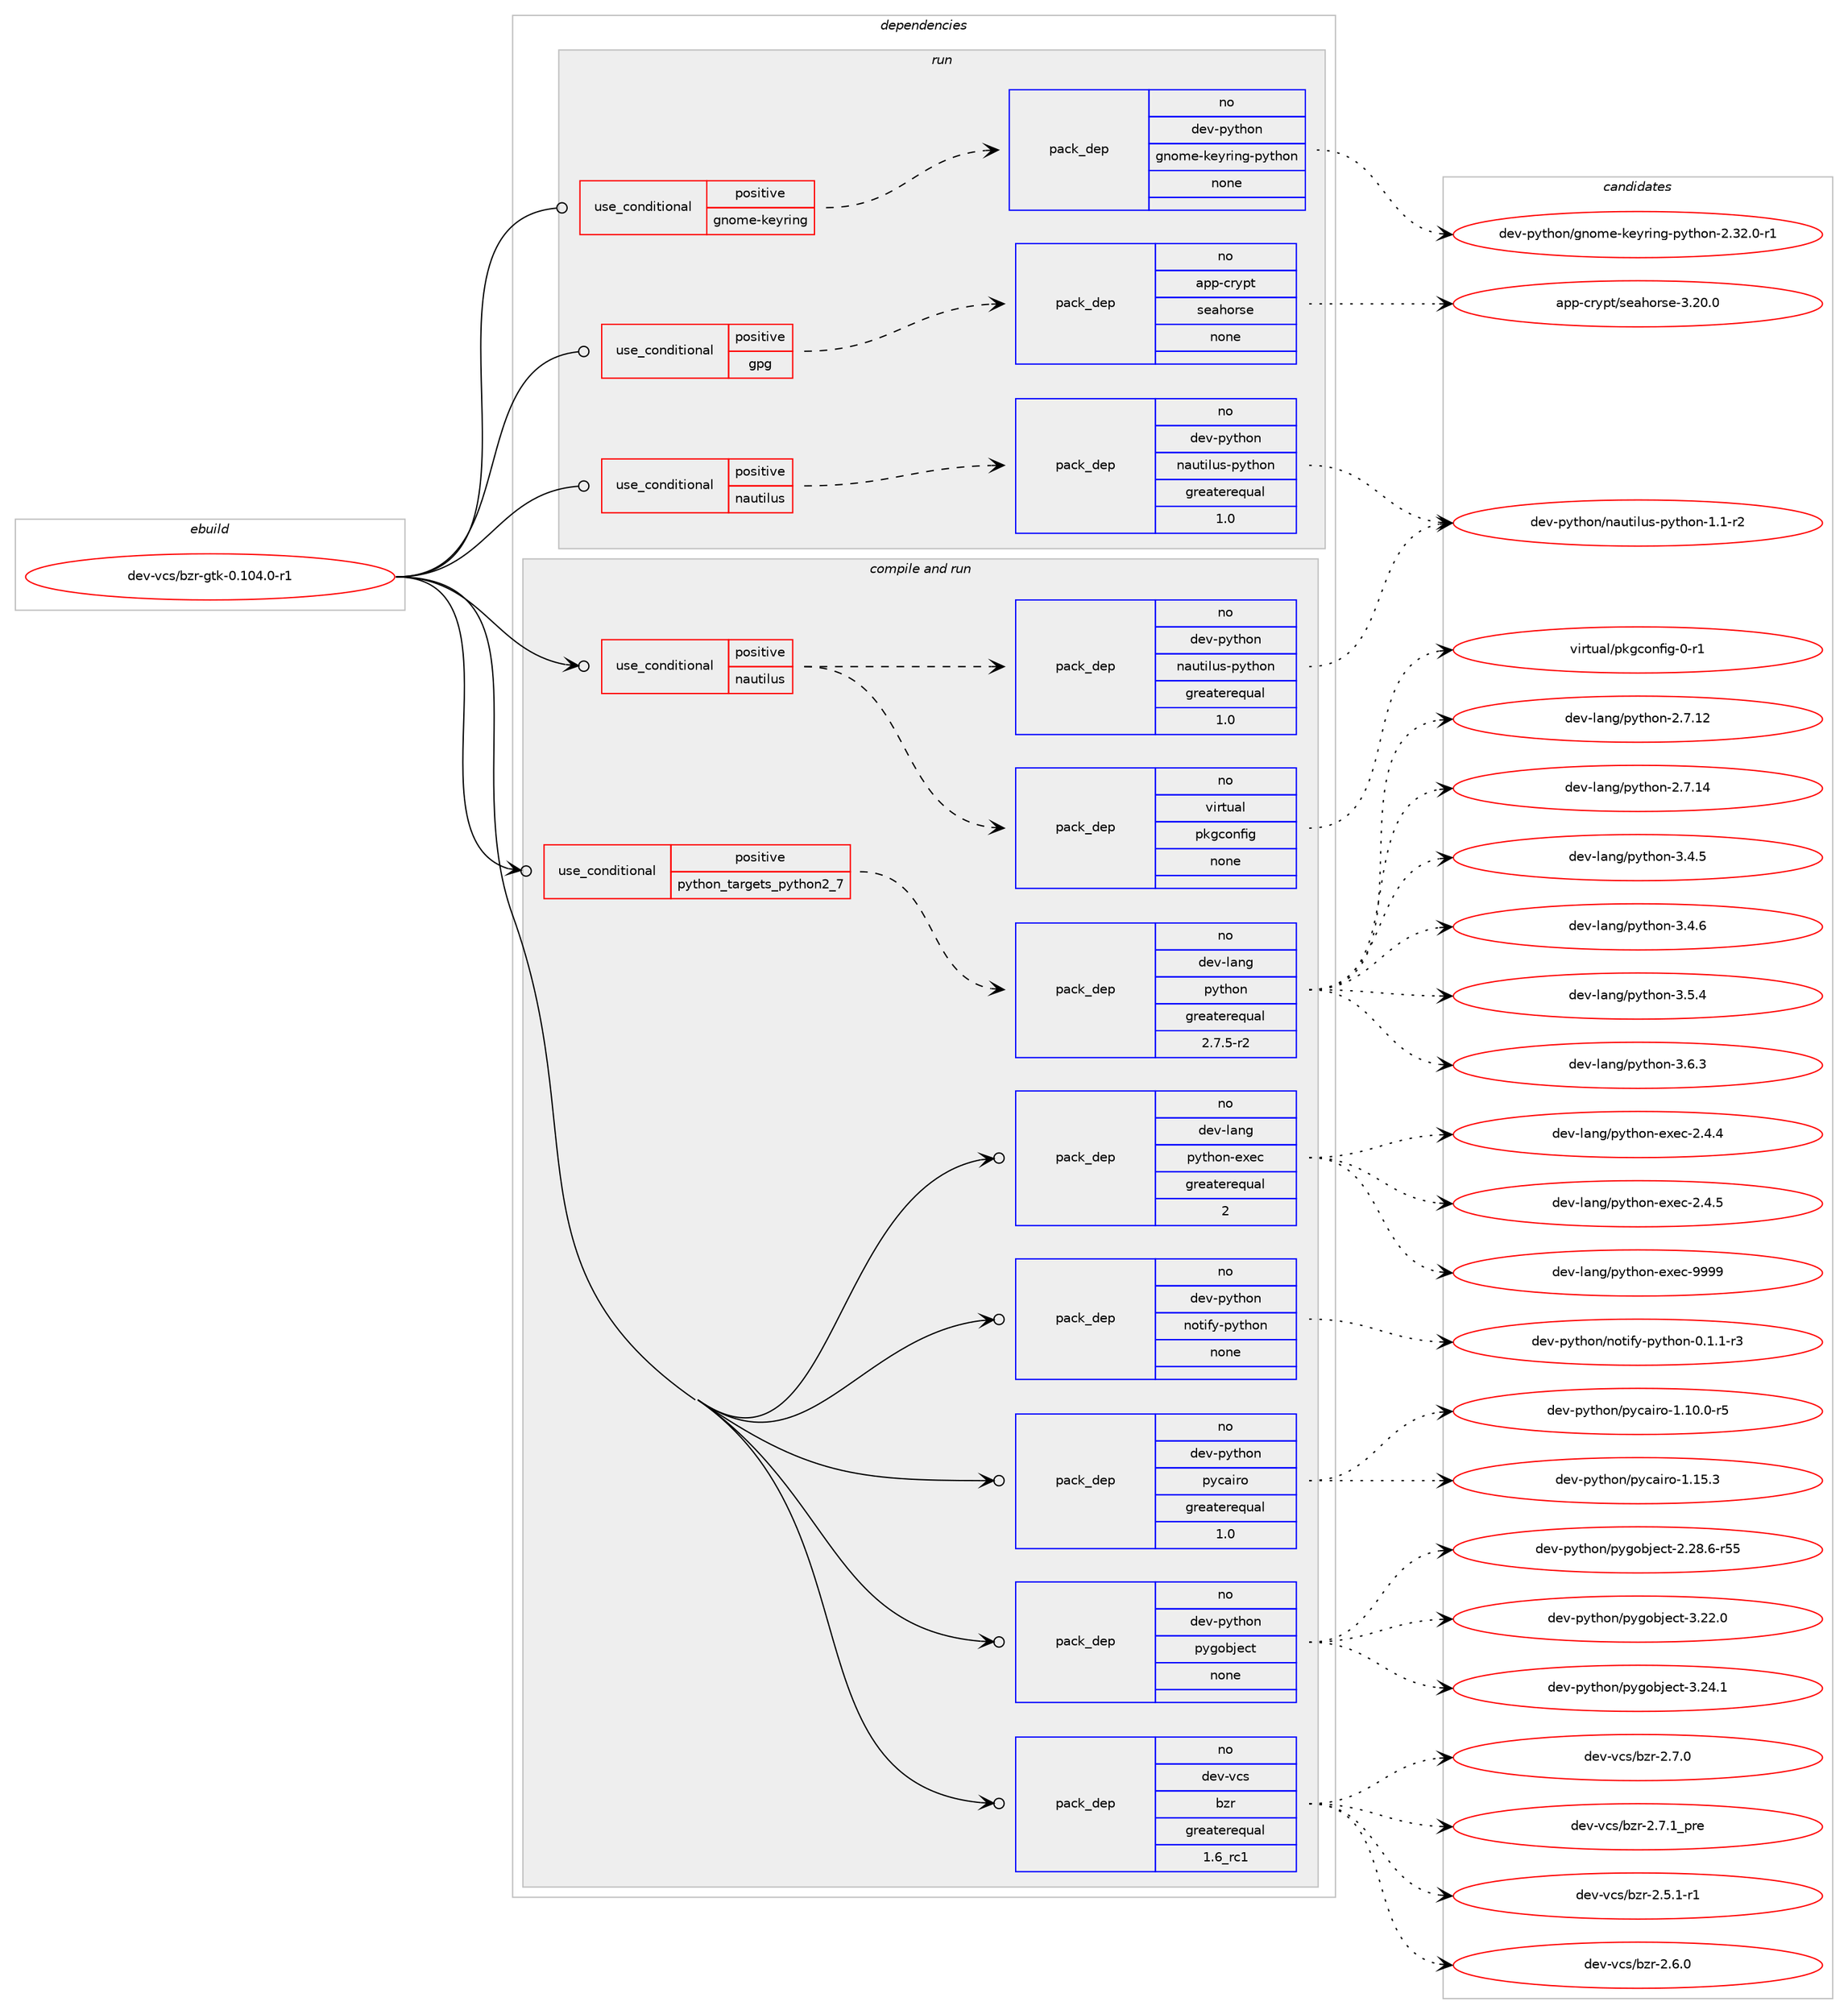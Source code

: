 digraph prolog {

# *************
# Graph options
# *************

newrank=true;
concentrate=true;
compound=true;
graph [rankdir=LR,fontname=Helvetica,fontsize=10,ranksep=1.5];#, ranksep=2.5, nodesep=0.2];
edge  [arrowhead=vee];
node  [fontname=Helvetica,fontsize=10];

# **********
# The ebuild
# **********

subgraph cluster_leftcol {
color=gray;
rank=same;
label=<<i>ebuild</i>>;
id [label="dev-vcs/bzr-gtk-0.104.0-r1", color=red, width=4, href="../dev-vcs/bzr-gtk-0.104.0-r1.svg"];
}

# ****************
# The dependencies
# ****************

subgraph cluster_midcol {
color=gray;
label=<<i>dependencies</i>>;
subgraph cluster_compile {
fillcolor="#eeeeee";
style=filled;
label=<<i>compile</i>>;
}
subgraph cluster_compileandrun {
fillcolor="#eeeeee";
style=filled;
label=<<i>compile and run</i>>;
subgraph cond78948 {
dependency289551 [label=<<TABLE BORDER="0" CELLBORDER="1" CELLSPACING="0" CELLPADDING="4"><TR><TD ROWSPAN="3" CELLPADDING="10">use_conditional</TD></TR><TR><TD>positive</TD></TR><TR><TD>nautilus</TD></TR></TABLE>>, shape=none, color=red];
subgraph pack206289 {
dependency289552 [label=<<TABLE BORDER="0" CELLBORDER="1" CELLSPACING="0" CELLPADDING="4" WIDTH="220"><TR><TD ROWSPAN="6" CELLPADDING="30">pack_dep</TD></TR><TR><TD WIDTH="110">no</TD></TR><TR><TD>dev-python</TD></TR><TR><TD>nautilus-python</TD></TR><TR><TD>greaterequal</TD></TR><TR><TD>1.0</TD></TR></TABLE>>, shape=none, color=blue];
}
dependency289551:e -> dependency289552:w [weight=20,style="dashed",arrowhead="vee"];
subgraph pack206290 {
dependency289553 [label=<<TABLE BORDER="0" CELLBORDER="1" CELLSPACING="0" CELLPADDING="4" WIDTH="220"><TR><TD ROWSPAN="6" CELLPADDING="30">pack_dep</TD></TR><TR><TD WIDTH="110">no</TD></TR><TR><TD>virtual</TD></TR><TR><TD>pkgconfig</TD></TR><TR><TD>none</TD></TR><TR><TD></TD></TR></TABLE>>, shape=none, color=blue];
}
dependency289551:e -> dependency289553:w [weight=20,style="dashed",arrowhead="vee"];
}
id:e -> dependency289551:w [weight=20,style="solid",arrowhead="odotvee"];
subgraph cond78949 {
dependency289554 [label=<<TABLE BORDER="0" CELLBORDER="1" CELLSPACING="0" CELLPADDING="4"><TR><TD ROWSPAN="3" CELLPADDING="10">use_conditional</TD></TR><TR><TD>positive</TD></TR><TR><TD>python_targets_python2_7</TD></TR></TABLE>>, shape=none, color=red];
subgraph pack206291 {
dependency289555 [label=<<TABLE BORDER="0" CELLBORDER="1" CELLSPACING="0" CELLPADDING="4" WIDTH="220"><TR><TD ROWSPAN="6" CELLPADDING="30">pack_dep</TD></TR><TR><TD WIDTH="110">no</TD></TR><TR><TD>dev-lang</TD></TR><TR><TD>python</TD></TR><TR><TD>greaterequal</TD></TR><TR><TD>2.7.5-r2</TD></TR></TABLE>>, shape=none, color=blue];
}
dependency289554:e -> dependency289555:w [weight=20,style="dashed",arrowhead="vee"];
}
id:e -> dependency289554:w [weight=20,style="solid",arrowhead="odotvee"];
subgraph pack206292 {
dependency289556 [label=<<TABLE BORDER="0" CELLBORDER="1" CELLSPACING="0" CELLPADDING="4" WIDTH="220"><TR><TD ROWSPAN="6" CELLPADDING="30">pack_dep</TD></TR><TR><TD WIDTH="110">no</TD></TR><TR><TD>dev-lang</TD></TR><TR><TD>python-exec</TD></TR><TR><TD>greaterequal</TD></TR><TR><TD>2</TD></TR></TABLE>>, shape=none, color=blue];
}
id:e -> dependency289556:w [weight=20,style="solid",arrowhead="odotvee"];
subgraph pack206293 {
dependency289557 [label=<<TABLE BORDER="0" CELLBORDER="1" CELLSPACING="0" CELLPADDING="4" WIDTH="220"><TR><TD ROWSPAN="6" CELLPADDING="30">pack_dep</TD></TR><TR><TD WIDTH="110">no</TD></TR><TR><TD>dev-python</TD></TR><TR><TD>notify-python</TD></TR><TR><TD>none</TD></TR><TR><TD></TD></TR></TABLE>>, shape=none, color=blue];
}
id:e -> dependency289557:w [weight=20,style="solid",arrowhead="odotvee"];
subgraph pack206294 {
dependency289558 [label=<<TABLE BORDER="0" CELLBORDER="1" CELLSPACING="0" CELLPADDING="4" WIDTH="220"><TR><TD ROWSPAN="6" CELLPADDING="30">pack_dep</TD></TR><TR><TD WIDTH="110">no</TD></TR><TR><TD>dev-python</TD></TR><TR><TD>pycairo</TD></TR><TR><TD>greaterequal</TD></TR><TR><TD>1.0</TD></TR></TABLE>>, shape=none, color=blue];
}
id:e -> dependency289558:w [weight=20,style="solid",arrowhead="odotvee"];
subgraph pack206295 {
dependency289559 [label=<<TABLE BORDER="0" CELLBORDER="1" CELLSPACING="0" CELLPADDING="4" WIDTH="220"><TR><TD ROWSPAN="6" CELLPADDING="30">pack_dep</TD></TR><TR><TD WIDTH="110">no</TD></TR><TR><TD>dev-python</TD></TR><TR><TD>pygobject</TD></TR><TR><TD>none</TD></TR><TR><TD></TD></TR></TABLE>>, shape=none, color=blue];
}
id:e -> dependency289559:w [weight=20,style="solid",arrowhead="odotvee"];
subgraph pack206296 {
dependency289560 [label=<<TABLE BORDER="0" CELLBORDER="1" CELLSPACING="0" CELLPADDING="4" WIDTH="220"><TR><TD ROWSPAN="6" CELLPADDING="30">pack_dep</TD></TR><TR><TD WIDTH="110">no</TD></TR><TR><TD>dev-vcs</TD></TR><TR><TD>bzr</TD></TR><TR><TD>greaterequal</TD></TR><TR><TD>1.6_rc1</TD></TR></TABLE>>, shape=none, color=blue];
}
id:e -> dependency289560:w [weight=20,style="solid",arrowhead="odotvee"];
}
subgraph cluster_run {
fillcolor="#eeeeee";
style=filled;
label=<<i>run</i>>;
subgraph cond78950 {
dependency289561 [label=<<TABLE BORDER="0" CELLBORDER="1" CELLSPACING="0" CELLPADDING="4"><TR><TD ROWSPAN="3" CELLPADDING="10">use_conditional</TD></TR><TR><TD>positive</TD></TR><TR><TD>gnome-keyring</TD></TR></TABLE>>, shape=none, color=red];
subgraph pack206297 {
dependency289562 [label=<<TABLE BORDER="0" CELLBORDER="1" CELLSPACING="0" CELLPADDING="4" WIDTH="220"><TR><TD ROWSPAN="6" CELLPADDING="30">pack_dep</TD></TR><TR><TD WIDTH="110">no</TD></TR><TR><TD>dev-python</TD></TR><TR><TD>gnome-keyring-python</TD></TR><TR><TD>none</TD></TR><TR><TD></TD></TR></TABLE>>, shape=none, color=blue];
}
dependency289561:e -> dependency289562:w [weight=20,style="dashed",arrowhead="vee"];
}
id:e -> dependency289561:w [weight=20,style="solid",arrowhead="odot"];
subgraph cond78951 {
dependency289563 [label=<<TABLE BORDER="0" CELLBORDER="1" CELLSPACING="0" CELLPADDING="4"><TR><TD ROWSPAN="3" CELLPADDING="10">use_conditional</TD></TR><TR><TD>positive</TD></TR><TR><TD>gpg</TD></TR></TABLE>>, shape=none, color=red];
subgraph pack206298 {
dependency289564 [label=<<TABLE BORDER="0" CELLBORDER="1" CELLSPACING="0" CELLPADDING="4" WIDTH="220"><TR><TD ROWSPAN="6" CELLPADDING="30">pack_dep</TD></TR><TR><TD WIDTH="110">no</TD></TR><TR><TD>app-crypt</TD></TR><TR><TD>seahorse</TD></TR><TR><TD>none</TD></TR><TR><TD></TD></TR></TABLE>>, shape=none, color=blue];
}
dependency289563:e -> dependency289564:w [weight=20,style="dashed",arrowhead="vee"];
}
id:e -> dependency289563:w [weight=20,style="solid",arrowhead="odot"];
subgraph cond78952 {
dependency289565 [label=<<TABLE BORDER="0" CELLBORDER="1" CELLSPACING="0" CELLPADDING="4"><TR><TD ROWSPAN="3" CELLPADDING="10">use_conditional</TD></TR><TR><TD>positive</TD></TR><TR><TD>nautilus</TD></TR></TABLE>>, shape=none, color=red];
subgraph pack206299 {
dependency289566 [label=<<TABLE BORDER="0" CELLBORDER="1" CELLSPACING="0" CELLPADDING="4" WIDTH="220"><TR><TD ROWSPAN="6" CELLPADDING="30">pack_dep</TD></TR><TR><TD WIDTH="110">no</TD></TR><TR><TD>dev-python</TD></TR><TR><TD>nautilus-python</TD></TR><TR><TD>greaterequal</TD></TR><TR><TD>1.0</TD></TR></TABLE>>, shape=none, color=blue];
}
dependency289565:e -> dependency289566:w [weight=20,style="dashed",arrowhead="vee"];
}
id:e -> dependency289565:w [weight=20,style="solid",arrowhead="odot"];
}
}

# **************
# The candidates
# **************

subgraph cluster_choices {
rank=same;
color=gray;
label=<<i>candidates</i>>;

subgraph choice206289 {
color=black;
nodesep=1;
choice10010111845112121116104111110471109711711610510811711545112121116104111110454946494511450 [label="dev-python/nautilus-python-1.1-r2", color=red, width=4,href="../dev-python/nautilus-python-1.1-r2.svg"];
dependency289552:e -> choice10010111845112121116104111110471109711711610510811711545112121116104111110454946494511450:w [style=dotted,weight="100"];
}
subgraph choice206290 {
color=black;
nodesep=1;
choice11810511411611797108471121071039911111010210510345484511449 [label="virtual/pkgconfig-0-r1", color=red, width=4,href="../virtual/pkgconfig-0-r1.svg"];
dependency289553:e -> choice11810511411611797108471121071039911111010210510345484511449:w [style=dotted,weight="100"];
}
subgraph choice206291 {
color=black;
nodesep=1;
choice10010111845108971101034711212111610411111045504655464950 [label="dev-lang/python-2.7.12", color=red, width=4,href="../dev-lang/python-2.7.12.svg"];
choice10010111845108971101034711212111610411111045504655464952 [label="dev-lang/python-2.7.14", color=red, width=4,href="../dev-lang/python-2.7.14.svg"];
choice100101118451089711010347112121116104111110455146524653 [label="dev-lang/python-3.4.5", color=red, width=4,href="../dev-lang/python-3.4.5.svg"];
choice100101118451089711010347112121116104111110455146524654 [label="dev-lang/python-3.4.6", color=red, width=4,href="../dev-lang/python-3.4.6.svg"];
choice100101118451089711010347112121116104111110455146534652 [label="dev-lang/python-3.5.4", color=red, width=4,href="../dev-lang/python-3.5.4.svg"];
choice100101118451089711010347112121116104111110455146544651 [label="dev-lang/python-3.6.3", color=red, width=4,href="../dev-lang/python-3.6.3.svg"];
dependency289555:e -> choice10010111845108971101034711212111610411111045504655464950:w [style=dotted,weight="100"];
dependency289555:e -> choice10010111845108971101034711212111610411111045504655464952:w [style=dotted,weight="100"];
dependency289555:e -> choice100101118451089711010347112121116104111110455146524653:w [style=dotted,weight="100"];
dependency289555:e -> choice100101118451089711010347112121116104111110455146524654:w [style=dotted,weight="100"];
dependency289555:e -> choice100101118451089711010347112121116104111110455146534652:w [style=dotted,weight="100"];
dependency289555:e -> choice100101118451089711010347112121116104111110455146544651:w [style=dotted,weight="100"];
}
subgraph choice206292 {
color=black;
nodesep=1;
choice1001011184510897110103471121211161041111104510112010199455046524652 [label="dev-lang/python-exec-2.4.4", color=red, width=4,href="../dev-lang/python-exec-2.4.4.svg"];
choice1001011184510897110103471121211161041111104510112010199455046524653 [label="dev-lang/python-exec-2.4.5", color=red, width=4,href="../dev-lang/python-exec-2.4.5.svg"];
choice10010111845108971101034711212111610411111045101120101994557575757 [label="dev-lang/python-exec-9999", color=red, width=4,href="../dev-lang/python-exec-9999.svg"];
dependency289556:e -> choice1001011184510897110103471121211161041111104510112010199455046524652:w [style=dotted,weight="100"];
dependency289556:e -> choice1001011184510897110103471121211161041111104510112010199455046524653:w [style=dotted,weight="100"];
dependency289556:e -> choice10010111845108971101034711212111610411111045101120101994557575757:w [style=dotted,weight="100"];
}
subgraph choice206293 {
color=black;
nodesep=1;
choice1001011184511212111610411111047110111116105102121451121211161041111104548464946494511451 [label="dev-python/notify-python-0.1.1-r3", color=red, width=4,href="../dev-python/notify-python-0.1.1-r3.svg"];
dependency289557:e -> choice1001011184511212111610411111047110111116105102121451121211161041111104548464946494511451:w [style=dotted,weight="100"];
}
subgraph choice206294 {
color=black;
nodesep=1;
choice10010111845112121116104111110471121219997105114111454946494846484511453 [label="dev-python/pycairo-1.10.0-r5", color=red, width=4,href="../dev-python/pycairo-1.10.0-r5.svg"];
choice1001011184511212111610411111047112121999710511411145494649534651 [label="dev-python/pycairo-1.15.3", color=red, width=4,href="../dev-python/pycairo-1.15.3.svg"];
dependency289558:e -> choice10010111845112121116104111110471121219997105114111454946494846484511453:w [style=dotted,weight="100"];
dependency289558:e -> choice1001011184511212111610411111047112121999710511411145494649534651:w [style=dotted,weight="100"];
}
subgraph choice206295 {
color=black;
nodesep=1;
choice1001011184511212111610411111047112121103111981061019911645504650564654451145353 [label="dev-python/pygobject-2.28.6-r55", color=red, width=4,href="../dev-python/pygobject-2.28.6-r55.svg"];
choice1001011184511212111610411111047112121103111981061019911645514650504648 [label="dev-python/pygobject-3.22.0", color=red, width=4,href="../dev-python/pygobject-3.22.0.svg"];
choice1001011184511212111610411111047112121103111981061019911645514650524649 [label="dev-python/pygobject-3.24.1", color=red, width=4,href="../dev-python/pygobject-3.24.1.svg"];
dependency289559:e -> choice1001011184511212111610411111047112121103111981061019911645504650564654451145353:w [style=dotted,weight="100"];
dependency289559:e -> choice1001011184511212111610411111047112121103111981061019911645514650504648:w [style=dotted,weight="100"];
dependency289559:e -> choice1001011184511212111610411111047112121103111981061019911645514650524649:w [style=dotted,weight="100"];
}
subgraph choice206296 {
color=black;
nodesep=1;
choice100101118451189911547981221144550465346494511449 [label="dev-vcs/bzr-2.5.1-r1", color=red, width=4,href="../dev-vcs/bzr-2.5.1-r1.svg"];
choice10010111845118991154798122114455046544648 [label="dev-vcs/bzr-2.6.0", color=red, width=4,href="../dev-vcs/bzr-2.6.0.svg"];
choice10010111845118991154798122114455046554648 [label="dev-vcs/bzr-2.7.0", color=red, width=4,href="../dev-vcs/bzr-2.7.0.svg"];
choice1001011184511899115479812211445504655464995112114101 [label="dev-vcs/bzr-2.7.1_pre", color=red, width=4,href="../dev-vcs/bzr-2.7.1_pre.svg"];
dependency289560:e -> choice100101118451189911547981221144550465346494511449:w [style=dotted,weight="100"];
dependency289560:e -> choice10010111845118991154798122114455046544648:w [style=dotted,weight="100"];
dependency289560:e -> choice10010111845118991154798122114455046554648:w [style=dotted,weight="100"];
dependency289560:e -> choice1001011184511899115479812211445504655464995112114101:w [style=dotted,weight="100"];
}
subgraph choice206297 {
color=black;
nodesep=1;
choice10010111845112121116104111110471031101111091014510710112111410511010345112121116104111110455046515046484511449 [label="dev-python/gnome-keyring-python-2.32.0-r1", color=red, width=4,href="../dev-python/gnome-keyring-python-2.32.0-r1.svg"];
dependency289562:e -> choice10010111845112121116104111110471031101111091014510710112111410511010345112121116104111110455046515046484511449:w [style=dotted,weight="100"];
}
subgraph choice206298 {
color=black;
nodesep=1;
choice971121124599114121112116471151019710411111411510145514650484648 [label="app-crypt/seahorse-3.20.0", color=red, width=4,href="../app-crypt/seahorse-3.20.0.svg"];
dependency289564:e -> choice971121124599114121112116471151019710411111411510145514650484648:w [style=dotted,weight="100"];
}
subgraph choice206299 {
color=black;
nodesep=1;
choice10010111845112121116104111110471109711711610510811711545112121116104111110454946494511450 [label="dev-python/nautilus-python-1.1-r2", color=red, width=4,href="../dev-python/nautilus-python-1.1-r2.svg"];
dependency289566:e -> choice10010111845112121116104111110471109711711610510811711545112121116104111110454946494511450:w [style=dotted,weight="100"];
}
}

}

